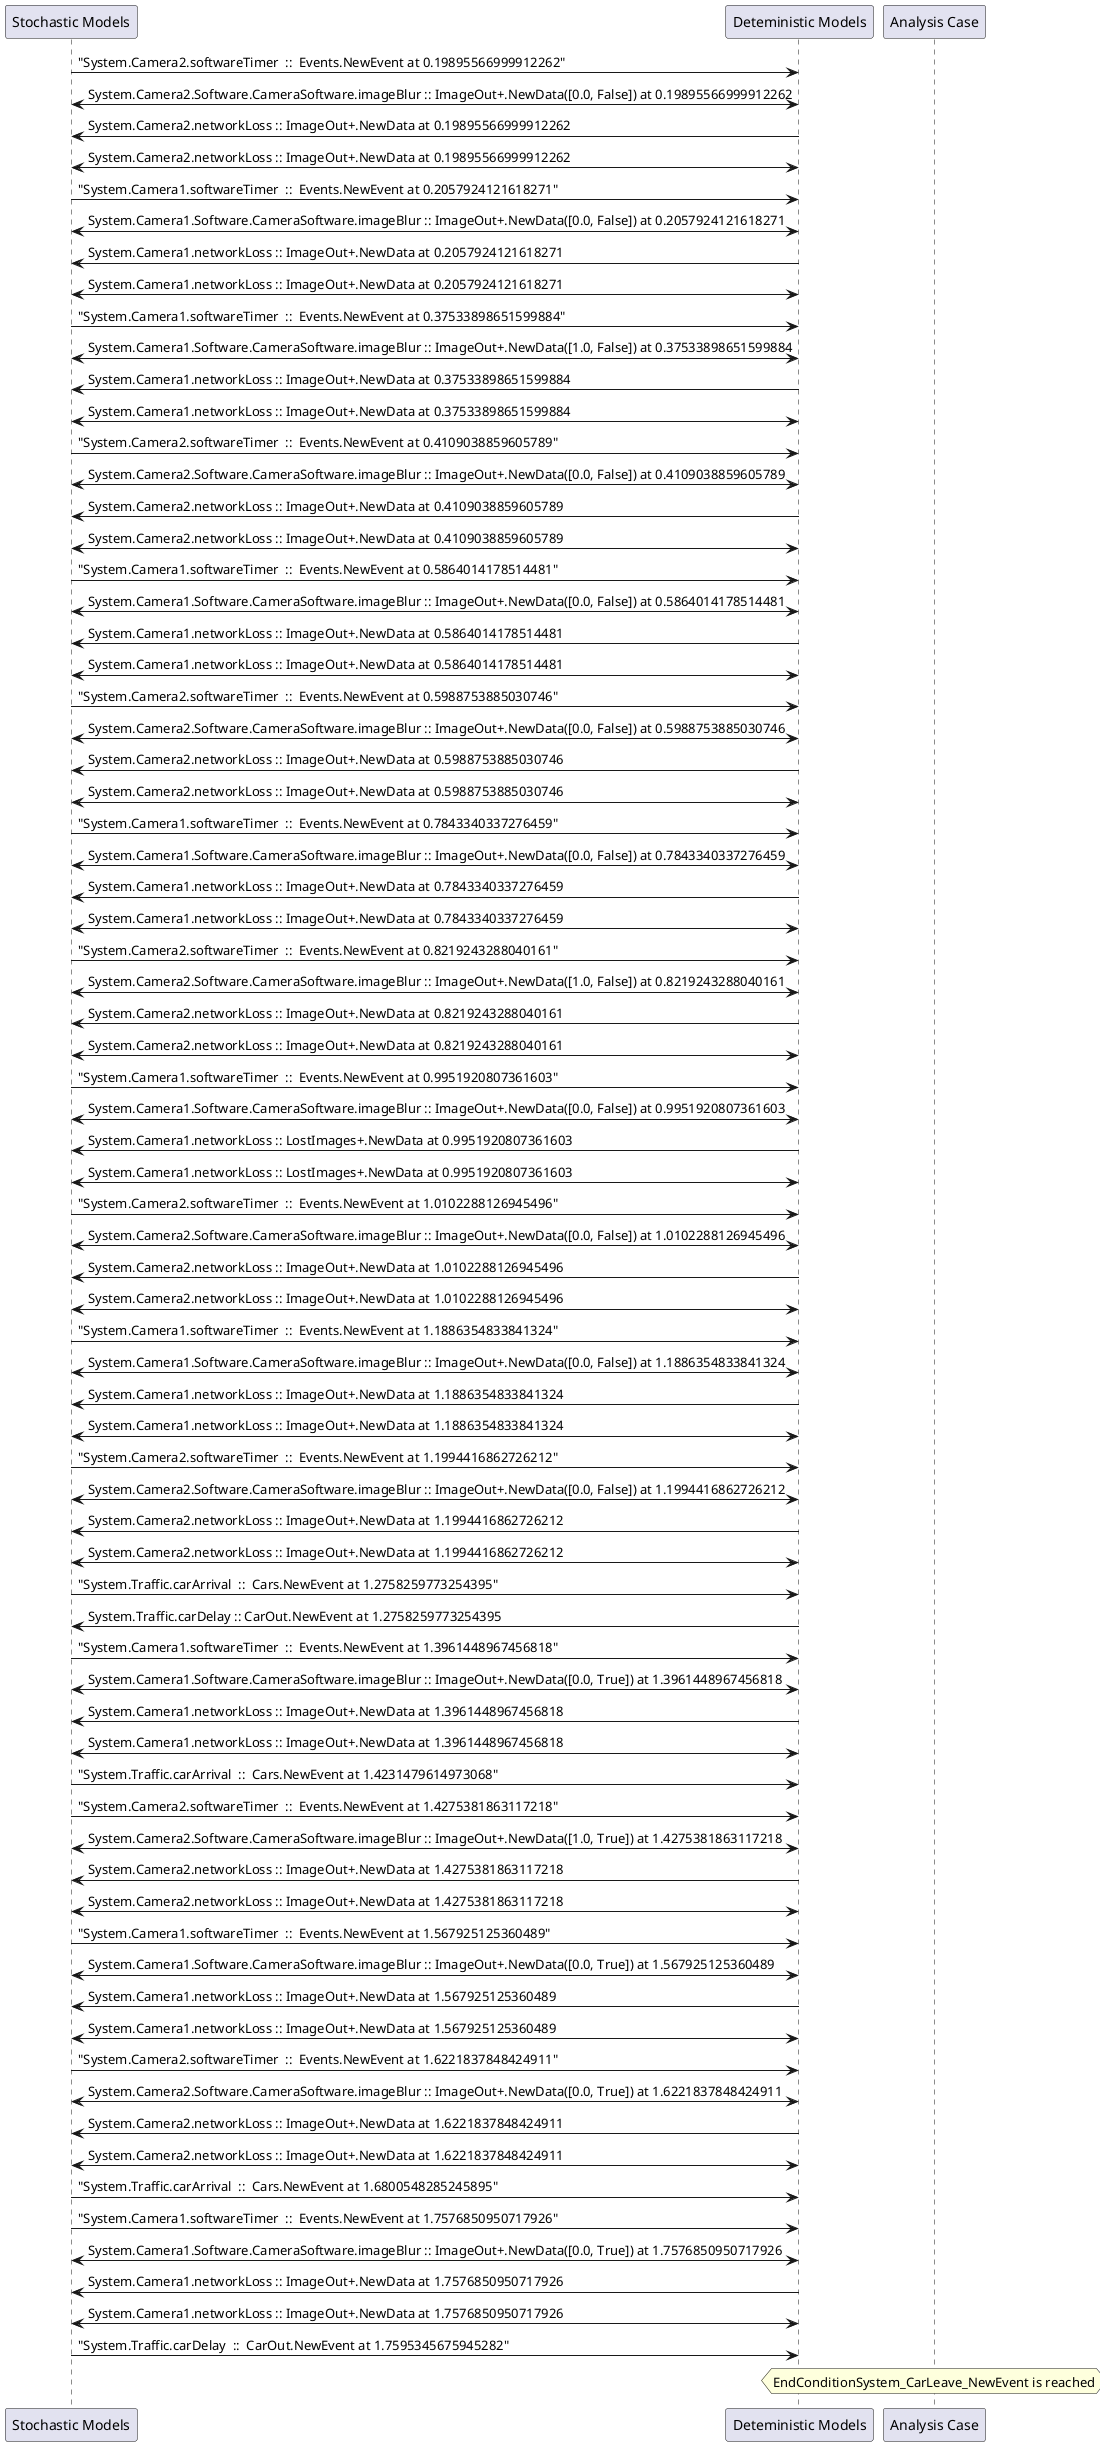 
	@startuml
	participant "Stochastic Models" as stochmodel
	participant "Deteministic Models" as detmodel
	participant "Analysis Case" as analysis
	{7923_stop} stochmodel -> detmodel : "System.Camera2.softwareTimer  ::  Events.NewEvent at 0.19895566999912262"
detmodel <-> stochmodel : System.Camera2.Software.CameraSoftware.imageBlur :: ImageOut+.NewData([0.0, False]) at 0.19895566999912262
detmodel -> stochmodel : System.Camera2.networkLoss :: ImageOut+.NewData at 0.19895566999912262
detmodel <-> stochmodel : System.Camera2.networkLoss :: ImageOut+.NewData at 0.19895566999912262
{7907_stop} stochmodel -> detmodel : "System.Camera1.softwareTimer  ::  Events.NewEvent at 0.2057924121618271"
detmodel <-> stochmodel : System.Camera1.Software.CameraSoftware.imageBlur :: ImageOut+.NewData([0.0, False]) at 0.2057924121618271
detmodel -> stochmodel : System.Camera1.networkLoss :: ImageOut+.NewData at 0.2057924121618271
detmodel <-> stochmodel : System.Camera1.networkLoss :: ImageOut+.NewData at 0.2057924121618271
{7908_stop} stochmodel -> detmodel : "System.Camera1.softwareTimer  ::  Events.NewEvent at 0.37533898651599884"
detmodel <-> stochmodel : System.Camera1.Software.CameraSoftware.imageBlur :: ImageOut+.NewData([1.0, False]) at 0.37533898651599884
detmodel -> stochmodel : System.Camera1.networkLoss :: ImageOut+.NewData at 0.37533898651599884
detmodel <-> stochmodel : System.Camera1.networkLoss :: ImageOut+.NewData at 0.37533898651599884
{7924_stop} stochmodel -> detmodel : "System.Camera2.softwareTimer  ::  Events.NewEvent at 0.4109038859605789"
detmodel <-> stochmodel : System.Camera2.Software.CameraSoftware.imageBlur :: ImageOut+.NewData([0.0, False]) at 0.4109038859605789
detmodel -> stochmodel : System.Camera2.networkLoss :: ImageOut+.NewData at 0.4109038859605789
detmodel <-> stochmodel : System.Camera2.networkLoss :: ImageOut+.NewData at 0.4109038859605789
{7909_stop} stochmodel -> detmodel : "System.Camera1.softwareTimer  ::  Events.NewEvent at 0.5864014178514481"
detmodel <-> stochmodel : System.Camera1.Software.CameraSoftware.imageBlur :: ImageOut+.NewData([0.0, False]) at 0.5864014178514481
detmodel -> stochmodel : System.Camera1.networkLoss :: ImageOut+.NewData at 0.5864014178514481
detmodel <-> stochmodel : System.Camera1.networkLoss :: ImageOut+.NewData at 0.5864014178514481
{7925_stop} stochmodel -> detmodel : "System.Camera2.softwareTimer  ::  Events.NewEvent at 0.5988753885030746"
detmodel <-> stochmodel : System.Camera2.Software.CameraSoftware.imageBlur :: ImageOut+.NewData([0.0, False]) at 0.5988753885030746
detmodel -> stochmodel : System.Camera2.networkLoss :: ImageOut+.NewData at 0.5988753885030746
detmodel <-> stochmodel : System.Camera2.networkLoss :: ImageOut+.NewData at 0.5988753885030746
{7910_stop} stochmodel -> detmodel : "System.Camera1.softwareTimer  ::  Events.NewEvent at 0.7843340337276459"
detmodel <-> stochmodel : System.Camera1.Software.CameraSoftware.imageBlur :: ImageOut+.NewData([0.0, False]) at 0.7843340337276459
detmodel -> stochmodel : System.Camera1.networkLoss :: ImageOut+.NewData at 0.7843340337276459
detmodel <-> stochmodel : System.Camera1.networkLoss :: ImageOut+.NewData at 0.7843340337276459
{7926_stop} stochmodel -> detmodel : "System.Camera2.softwareTimer  ::  Events.NewEvent at 0.8219243288040161"
detmodel <-> stochmodel : System.Camera2.Software.CameraSoftware.imageBlur :: ImageOut+.NewData([1.0, False]) at 0.8219243288040161
detmodel -> stochmodel : System.Camera2.networkLoss :: ImageOut+.NewData at 0.8219243288040161
detmodel <-> stochmodel : System.Camera2.networkLoss :: ImageOut+.NewData at 0.8219243288040161
{7911_stop} stochmodel -> detmodel : "System.Camera1.softwareTimer  ::  Events.NewEvent at 0.9951920807361603"
detmodel <-> stochmodel : System.Camera1.Software.CameraSoftware.imageBlur :: ImageOut+.NewData([0.0, False]) at 0.9951920807361603
detmodel -> stochmodel : System.Camera1.networkLoss :: LostImages+.NewData at 0.9951920807361603
detmodel <-> stochmodel : System.Camera1.networkLoss :: LostImages+.NewData at 0.9951920807361603
{7927_stop} stochmodel -> detmodel : "System.Camera2.softwareTimer  ::  Events.NewEvent at 1.0102288126945496"
detmodel <-> stochmodel : System.Camera2.Software.CameraSoftware.imageBlur :: ImageOut+.NewData([0.0, False]) at 1.0102288126945496
detmodel -> stochmodel : System.Camera2.networkLoss :: ImageOut+.NewData at 1.0102288126945496
detmodel <-> stochmodel : System.Camera2.networkLoss :: ImageOut+.NewData at 1.0102288126945496
{7912_stop} stochmodel -> detmodel : "System.Camera1.softwareTimer  ::  Events.NewEvent at 1.1886354833841324"
detmodel <-> stochmodel : System.Camera1.Software.CameraSoftware.imageBlur :: ImageOut+.NewData([0.0, False]) at 1.1886354833841324
detmodel -> stochmodel : System.Camera1.networkLoss :: ImageOut+.NewData at 1.1886354833841324
detmodel <-> stochmodel : System.Camera1.networkLoss :: ImageOut+.NewData at 1.1886354833841324
{7928_stop} stochmodel -> detmodel : "System.Camera2.softwareTimer  ::  Events.NewEvent at 1.1994416862726212"
detmodel <-> stochmodel : System.Camera2.Software.CameraSoftware.imageBlur :: ImageOut+.NewData([0.0, False]) at 1.1994416862726212
detmodel -> stochmodel : System.Camera2.networkLoss :: ImageOut+.NewData at 1.1994416862726212
detmodel <-> stochmodel : System.Camera2.networkLoss :: ImageOut+.NewData at 1.1994416862726212
{7938_stop} stochmodel -> detmodel : "System.Traffic.carArrival  ::  Cars.NewEvent at 1.2758259773254395"
{7943_start} detmodel -> stochmodel : System.Traffic.carDelay :: CarOut.NewEvent at 1.2758259773254395
{7913_stop} stochmodel -> detmodel : "System.Camera1.softwareTimer  ::  Events.NewEvent at 1.3961448967456818"
detmodel <-> stochmodel : System.Camera1.Software.CameraSoftware.imageBlur :: ImageOut+.NewData([0.0, True]) at 1.3961448967456818
detmodel -> stochmodel : System.Camera1.networkLoss :: ImageOut+.NewData at 1.3961448967456818
detmodel <-> stochmodel : System.Camera1.networkLoss :: ImageOut+.NewData at 1.3961448967456818
{7939_stop} stochmodel -> detmodel : "System.Traffic.carArrival  ::  Cars.NewEvent at 1.4231479614973068"
{7929_stop} stochmodel -> detmodel : "System.Camera2.softwareTimer  ::  Events.NewEvent at 1.4275381863117218"
detmodel <-> stochmodel : System.Camera2.Software.CameraSoftware.imageBlur :: ImageOut+.NewData([1.0, True]) at 1.4275381863117218
detmodel -> stochmodel : System.Camera2.networkLoss :: ImageOut+.NewData at 1.4275381863117218
detmodel <-> stochmodel : System.Camera2.networkLoss :: ImageOut+.NewData at 1.4275381863117218
{7914_stop} stochmodel -> detmodel : "System.Camera1.softwareTimer  ::  Events.NewEvent at 1.567925125360489"
detmodel <-> stochmodel : System.Camera1.Software.CameraSoftware.imageBlur :: ImageOut+.NewData([0.0, True]) at 1.567925125360489
detmodel -> stochmodel : System.Camera1.networkLoss :: ImageOut+.NewData at 1.567925125360489
detmodel <-> stochmodel : System.Camera1.networkLoss :: ImageOut+.NewData at 1.567925125360489
{7930_stop} stochmodel -> detmodel : "System.Camera2.softwareTimer  ::  Events.NewEvent at 1.6221837848424911"
detmodel <-> stochmodel : System.Camera2.Software.CameraSoftware.imageBlur :: ImageOut+.NewData([0.0, True]) at 1.6221837848424911
detmodel -> stochmodel : System.Camera2.networkLoss :: ImageOut+.NewData at 1.6221837848424911
detmodel <-> stochmodel : System.Camera2.networkLoss :: ImageOut+.NewData at 1.6221837848424911
{7940_stop} stochmodel -> detmodel : "System.Traffic.carArrival  ::  Cars.NewEvent at 1.6800548285245895"
{7915_stop} stochmodel -> detmodel : "System.Camera1.softwareTimer  ::  Events.NewEvent at 1.7576850950717926"
detmodel <-> stochmodel : System.Camera1.Software.CameraSoftware.imageBlur :: ImageOut+.NewData([0.0, True]) at 1.7576850950717926
detmodel -> stochmodel : System.Camera1.networkLoss :: ImageOut+.NewData at 1.7576850950717926
detmodel <-> stochmodel : System.Camera1.networkLoss :: ImageOut+.NewData at 1.7576850950717926
{7943_stop} stochmodel -> detmodel : "System.Traffic.carDelay  ::  CarOut.NewEvent at 1.7595345675945282"
{7943_start} <-> {7943_stop} : delay
hnote over analysis 
EndConditionSystem_CarLeave_NewEvent is reached
endnote
@enduml